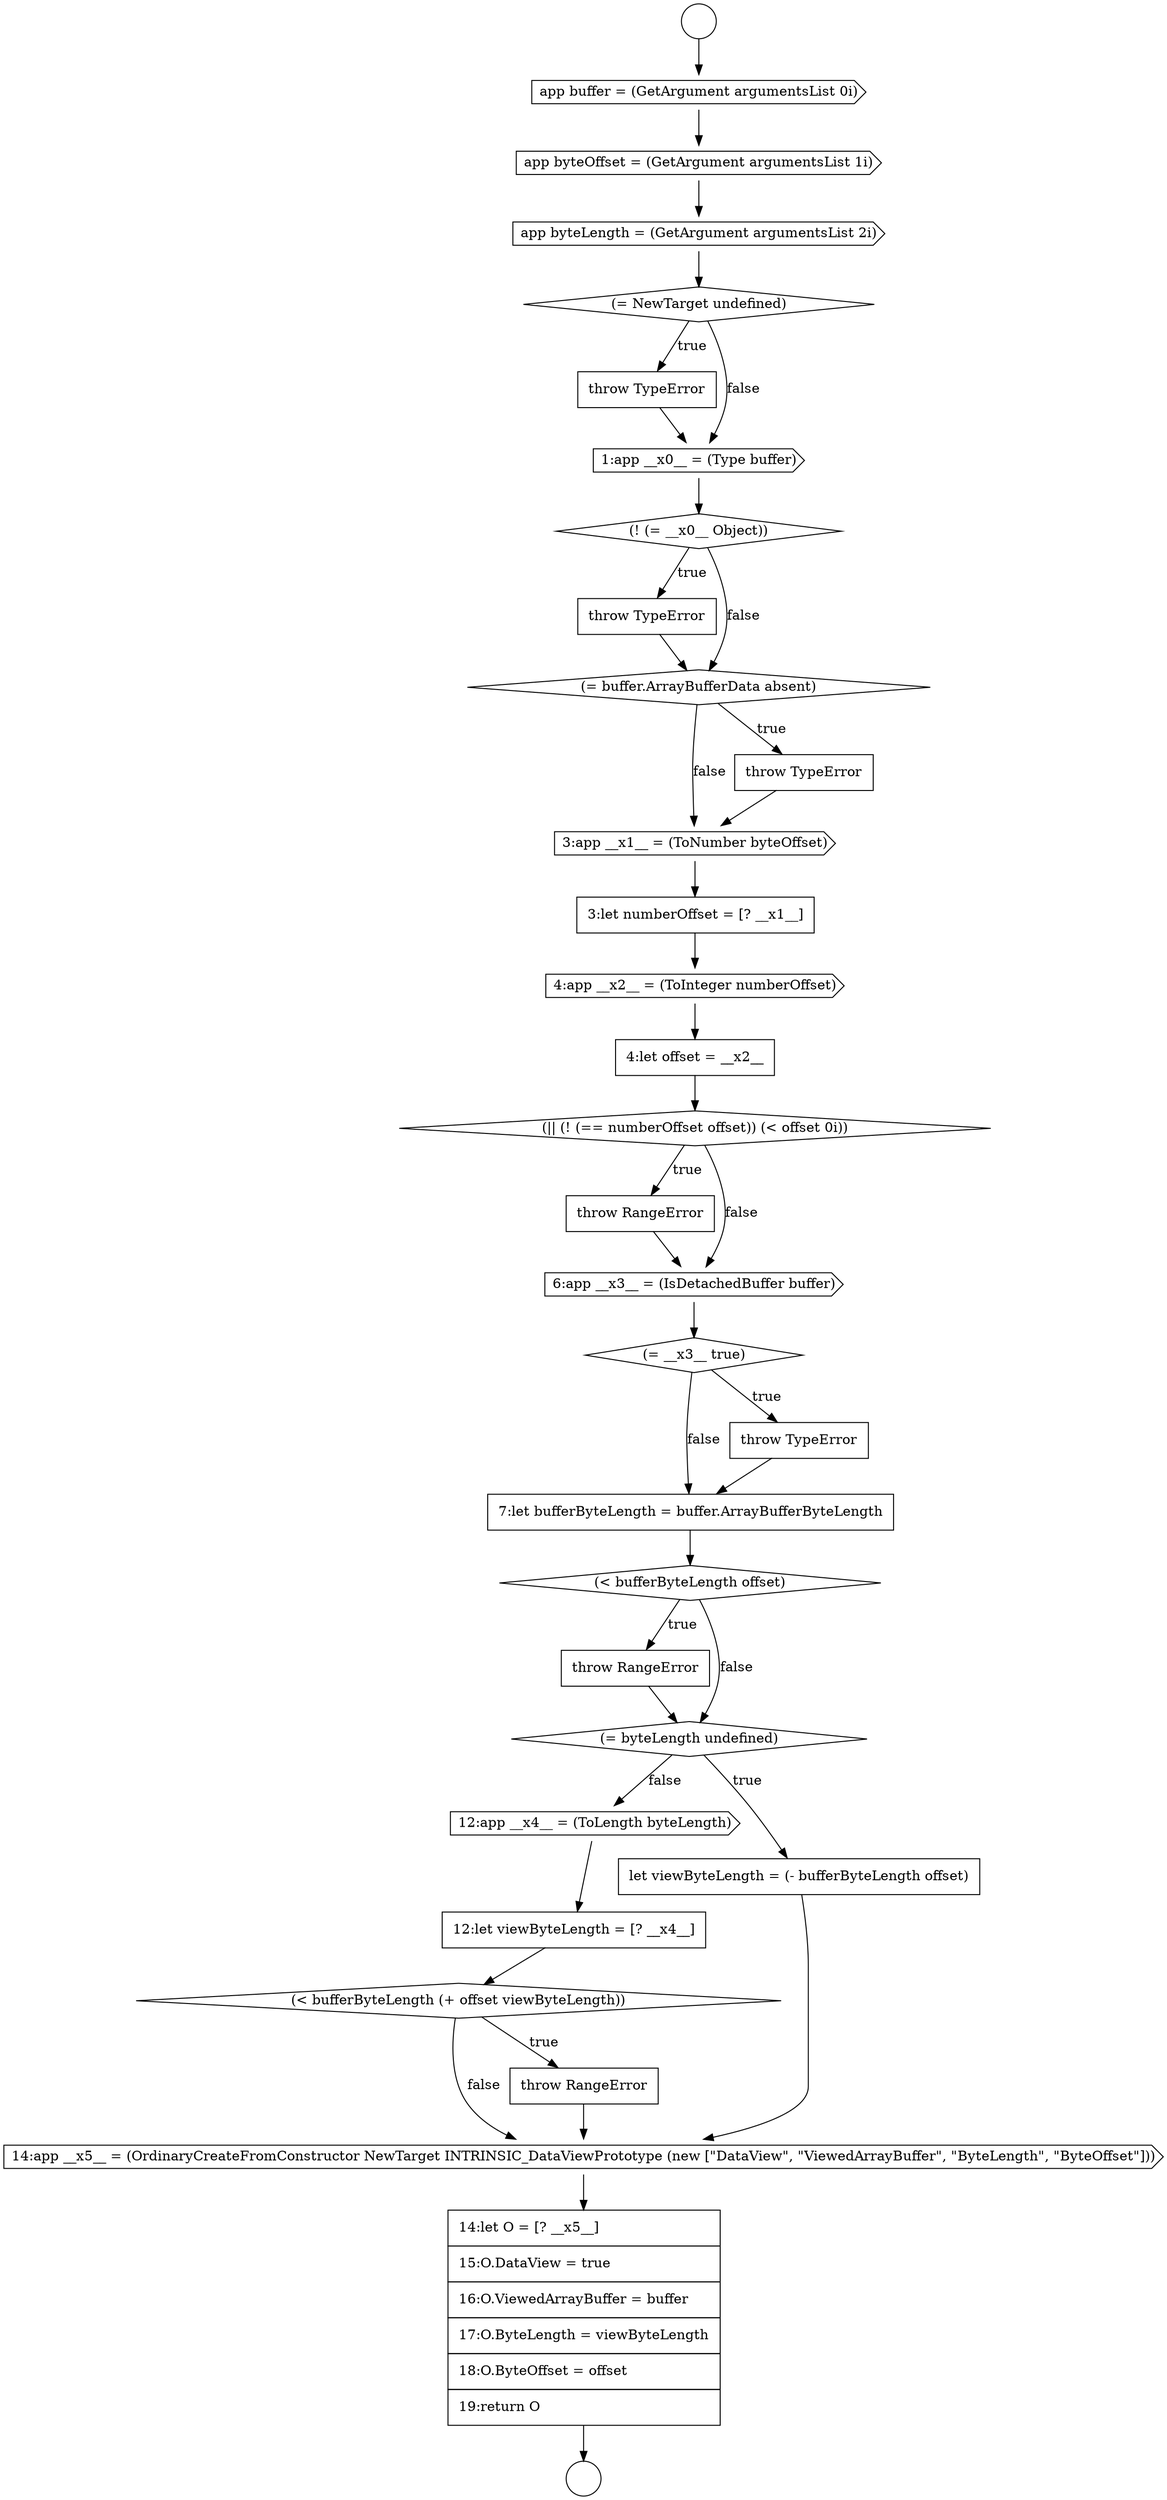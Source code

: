 digraph {
  node15170 [shape=none, margin=0, label=<<font color="black">
    <table border="0" cellborder="1" cellspacing="0" cellpadding="10">
      <tr><td align="left">throw TypeError</td></tr>
    </table>
  </font>> color="black" fillcolor="white" style=filled]
  node15175 [shape=cds, label=<<font color="black">4:app __x2__ = (ToInteger numberOffset)</font>> color="black" fillcolor="white" style=filled]
  node15178 [shape=none, margin=0, label=<<font color="black">
    <table border="0" cellborder="1" cellspacing="0" cellpadding="10">
      <tr><td align="left">throw RangeError</td></tr>
    </table>
  </font>> color="black" fillcolor="white" style=filled]
  node15171 [shape=diamond, label=<<font color="black">(= buffer.ArrayBufferData absent)</font>> color="black" fillcolor="white" style=filled]
  node15179 [shape=cds, label=<<font color="black">6:app __x3__ = (IsDetachedBuffer buffer)</font>> color="black" fillcolor="white" style=filled]
  node15169 [shape=diamond, label=<<font color="black">(! (= __x0__ Object))</font>> color="black" fillcolor="white" style=filled]
  node15174 [shape=none, margin=0, label=<<font color="black">
    <table border="0" cellborder="1" cellspacing="0" cellpadding="10">
      <tr><td align="left">3:let numberOffset = [? __x1__]</td></tr>
    </table>
  </font>> color="black" fillcolor="white" style=filled]
  node15189 [shape=diamond, label=<<font color="black">(&lt; bufferByteLength (+ offset viewByteLength))</font>> color="black" fillcolor="white" style=filled]
  node15183 [shape=diamond, label=<<font color="black">(&lt; bufferByteLength offset)</font>> color="black" fillcolor="white" style=filled]
  node15180 [shape=diamond, label=<<font color="black">(= __x3__ true)</font>> color="black" fillcolor="white" style=filled]
  node15192 [shape=none, margin=0, label=<<font color="black">
    <table border="0" cellborder="1" cellspacing="0" cellpadding="10">
      <tr><td align="left">14:let O = [? __x5__]</td></tr>
      <tr><td align="left">15:O.DataView = true</td></tr>
      <tr><td align="left">16:O.ViewedArrayBuffer = buffer</td></tr>
      <tr><td align="left">17:O.ByteLength = viewByteLength</td></tr>
      <tr><td align="left">18:O.ByteOffset = offset</td></tr>
      <tr><td align="left">19:return O</td></tr>
    </table>
  </font>> color="black" fillcolor="white" style=filled]
  node15173 [shape=cds, label=<<font color="black">3:app __x1__ = (ToNumber byteOffset)</font>> color="black" fillcolor="white" style=filled]
  node15188 [shape=none, margin=0, label=<<font color="black">
    <table border="0" cellborder="1" cellspacing="0" cellpadding="10">
      <tr><td align="left">12:let viewByteLength = [? __x4__]</td></tr>
    </table>
  </font>> color="black" fillcolor="white" style=filled]
  node15163 [shape=cds, label=<<font color="black">app buffer = (GetArgument argumentsList 0i)</font>> color="black" fillcolor="white" style=filled]
  node15184 [shape=none, margin=0, label=<<font color="black">
    <table border="0" cellborder="1" cellspacing="0" cellpadding="10">
      <tr><td align="left">throw RangeError</td></tr>
    </table>
  </font>> color="black" fillcolor="white" style=filled]
  node15191 [shape=cds, label=<<font color="black">14:app __x5__ = (OrdinaryCreateFromConstructor NewTarget INTRINSIC_DataViewPrototype (new [&quot;DataView&quot;, &quot;ViewedArrayBuffer&quot;, &quot;ByteLength&quot;, &quot;ByteOffset&quot;]))</font>> color="black" fillcolor="white" style=filled]
  node15176 [shape=none, margin=0, label=<<font color="black">
    <table border="0" cellborder="1" cellspacing="0" cellpadding="10">
      <tr><td align="left">4:let offset = __x2__</td></tr>
    </table>
  </font>> color="black" fillcolor="white" style=filled]
  node15187 [shape=cds, label=<<font color="black">12:app __x4__ = (ToLength byteLength)</font>> color="black" fillcolor="white" style=filled]
  node15190 [shape=none, margin=0, label=<<font color="black">
    <table border="0" cellborder="1" cellspacing="0" cellpadding="10">
      <tr><td align="left">throw RangeError</td></tr>
    </table>
  </font>> color="black" fillcolor="white" style=filled]
  node15185 [shape=diamond, label=<<font color="black">(= byteLength undefined)</font>> color="black" fillcolor="white" style=filled]
  node15182 [shape=none, margin=0, label=<<font color="black">
    <table border="0" cellborder="1" cellspacing="0" cellpadding="10">
      <tr><td align="left">7:let bufferByteLength = buffer.ArrayBufferByteLength</td></tr>
    </table>
  </font>> color="black" fillcolor="white" style=filled]
  node15161 [shape=circle label=" " color="black" fillcolor="white" style=filled]
  node15167 [shape=none, margin=0, label=<<font color="black">
    <table border="0" cellborder="1" cellspacing="0" cellpadding="10">
      <tr><td align="left">throw TypeError</td></tr>
    </table>
  </font>> color="black" fillcolor="white" style=filled]
  node15186 [shape=none, margin=0, label=<<font color="black">
    <table border="0" cellborder="1" cellspacing="0" cellpadding="10">
      <tr><td align="left">let viewByteLength = (- bufferByteLength offset)</td></tr>
    </table>
  </font>> color="black" fillcolor="white" style=filled]
  node15165 [shape=cds, label=<<font color="black">app byteLength = (GetArgument argumentsList 2i)</font>> color="black" fillcolor="white" style=filled]
  node15168 [shape=cds, label=<<font color="black">1:app __x0__ = (Type buffer)</font>> color="black" fillcolor="white" style=filled]
  node15162 [shape=circle label=" " color="black" fillcolor="white" style=filled]
  node15172 [shape=none, margin=0, label=<<font color="black">
    <table border="0" cellborder="1" cellspacing="0" cellpadding="10">
      <tr><td align="left">throw TypeError</td></tr>
    </table>
  </font>> color="black" fillcolor="white" style=filled]
  node15177 [shape=diamond, label=<<font color="black">(|| (! (== numberOffset offset)) (&lt; offset 0i))</font>> color="black" fillcolor="white" style=filled]
  node15181 [shape=none, margin=0, label=<<font color="black">
    <table border="0" cellborder="1" cellspacing="0" cellpadding="10">
      <tr><td align="left">throw TypeError</td></tr>
    </table>
  </font>> color="black" fillcolor="white" style=filled]
  node15164 [shape=cds, label=<<font color="black">app byteOffset = (GetArgument argumentsList 1i)</font>> color="black" fillcolor="white" style=filled]
  node15166 [shape=diamond, label=<<font color="black">(= NewTarget undefined)</font>> color="black" fillcolor="white" style=filled]
  node15192 -> node15162 [ color="black"]
  node15172 -> node15173 [ color="black"]
  node15179 -> node15180 [ color="black"]
  node15191 -> node15192 [ color="black"]
  node15178 -> node15179 [ color="black"]
  node15161 -> node15163 [ color="black"]
  node15170 -> node15171 [ color="black"]
  node15174 -> node15175 [ color="black"]
  node15168 -> node15169 [ color="black"]
  node15185 -> node15186 [label=<<font color="black">true</font>> color="black"]
  node15185 -> node15187 [label=<<font color="black">false</font>> color="black"]
  node15183 -> node15184 [label=<<font color="black">true</font>> color="black"]
  node15183 -> node15185 [label=<<font color="black">false</font>> color="black"]
  node15175 -> node15176 [ color="black"]
  node15188 -> node15189 [ color="black"]
  node15177 -> node15178 [label=<<font color="black">true</font>> color="black"]
  node15177 -> node15179 [label=<<font color="black">false</font>> color="black"]
  node15166 -> node15167 [label=<<font color="black">true</font>> color="black"]
  node15166 -> node15168 [label=<<font color="black">false</font>> color="black"]
  node15181 -> node15182 [ color="black"]
  node15190 -> node15191 [ color="black"]
  node15186 -> node15191 [ color="black"]
  node15187 -> node15188 [ color="black"]
  node15184 -> node15185 [ color="black"]
  node15163 -> node15164 [ color="black"]
  node15180 -> node15181 [label=<<font color="black">true</font>> color="black"]
  node15180 -> node15182 [label=<<font color="black">false</font>> color="black"]
  node15171 -> node15172 [label=<<font color="black">true</font>> color="black"]
  node15171 -> node15173 [label=<<font color="black">false</font>> color="black"]
  node15189 -> node15190 [label=<<font color="black">true</font>> color="black"]
  node15189 -> node15191 [label=<<font color="black">false</font>> color="black"]
  node15176 -> node15177 [ color="black"]
  node15169 -> node15170 [label=<<font color="black">true</font>> color="black"]
  node15169 -> node15171 [label=<<font color="black">false</font>> color="black"]
  node15167 -> node15168 [ color="black"]
  node15182 -> node15183 [ color="black"]
  node15165 -> node15166 [ color="black"]
  node15173 -> node15174 [ color="black"]
  node15164 -> node15165 [ color="black"]
}
